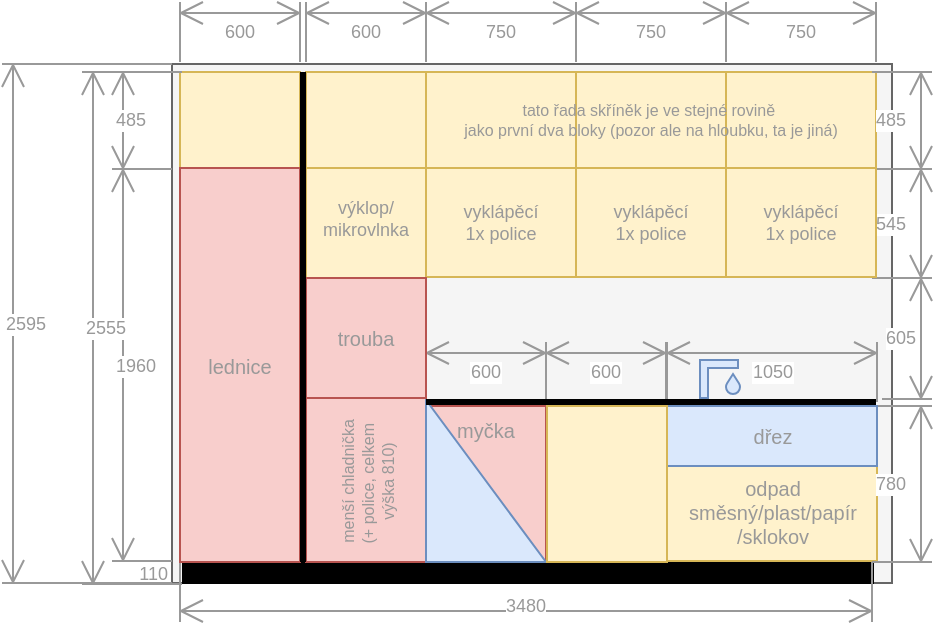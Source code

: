<mxfile version="20.3.0" type="device"><diagram id="vtQquzI4iVmjjQQ1tL-T" name="Page-1"><mxGraphModel dx="805" dy="482" grid="1" gridSize="10" guides="1" tooltips="1" connect="1" arrows="1" fold="1" page="1" pageScale="1" pageWidth="1600" pageHeight="900" math="0" shadow="0"><root><mxCell id="0"/><mxCell id="1" parent="0"/><mxCell id="7i4dBzX8qPqZhMVhaeb4-1" value="" style="rounded=0;whiteSpace=wrap;html=1;strokeColor=#666666;fillColor=#f5f5f5;fontColor=#999999;fontSize=10;" parent="1" vertex="1"><mxGeometry x="95" y="41" width="360" height="259.5" as="geometry"/></mxCell><mxCell id="7i4dBzX8qPqZhMVhaeb4-2" value="" style="rounded=0;whiteSpace=wrap;html=1;fillColor=#fff2cc;strokeColor=#d6b656;fontSize=10;fontColor=#999999;" parent="1" vertex="1"><mxGeometry x="99" y="45" width="60" height="48.5" as="geometry"/></mxCell><mxCell id="7i4dBzX8qPqZhMVhaeb4-3" value="" style="rounded=0;whiteSpace=wrap;html=1;fillColor=#fff2cc;strokeColor=#d6b656;fontSize=10;fontColor=#999999;" parent="1" vertex="1"><mxGeometry x="162" y="92.5" width="60" height="56" as="geometry"/></mxCell><mxCell id="7i4dBzX8qPqZhMVhaeb4-4" value="" style="rounded=0;whiteSpace=wrap;html=1;fillColor=#000000;fontColor=#999999;strokeColor=none;fontSize=10;flipV=1;" parent="1" vertex="1"><mxGeometry x="100" y="290" width="346" height="11" as="geometry"/></mxCell><mxCell id="7i4dBzX8qPqZhMVhaeb4-5" value="" style="rounded=0;whiteSpace=wrap;html=1;fillColor=#fff2cc;strokeColor=#d6b656;fontSize=10;fontColor=#999999;" parent="1" vertex="1"><mxGeometry x="372" y="45" width="75" height="48.5" as="geometry"/></mxCell><mxCell id="7i4dBzX8qPqZhMVhaeb4-6" value="" style="rounded=0;whiteSpace=wrap;html=1;fillColor=#f8cecc;strokeColor=#b85450;fontSize=10;" parent="1" vertex="1"><mxGeometry x="162" y="200" width="60" height="90" as="geometry"/></mxCell><mxCell id="7i4dBzX8qPqZhMVhaeb4-7" value="110" style="shape=dimension;direction=south;whiteSpace=wrap;html=1;align=right;points=[];verticalAlign=middle;labelBackgroundColor=#ffffff;strokeColor=none;fontSize=9;fontColor=#999999;" parent="1" vertex="1"><mxGeometry x="55" y="290" width="40" height="11" as="geometry"/></mxCell><mxCell id="7i4dBzX8qPqZhMVhaeb4-8" value="myčka" style="rounded=0;whiteSpace=wrap;html=1;fillColor=#f8cecc;strokeColor=#b85450;fontColor=#999999;fontSize=10;verticalAlign=top;" parent="1" vertex="1"><mxGeometry x="222" y="212" width="60" height="78" as="geometry"/></mxCell><mxCell id="7i4dBzX8qPqZhMVhaeb4-9" value="3480" style="shape=dimension;direction=east;whiteSpace=wrap;html=1;align=center;points=[];verticalAlign=bottom;spacingTop=-8;labelBackgroundColor=#ffffff;strokeColor=#999999;fontSize=9;fontColor=#999999;" parent="1" vertex="1"><mxGeometry x="99" y="285" width="346" height="35" as="geometry"/></mxCell><mxCell id="7i4dBzX8qPqZhMVhaeb4-10" value="600" style="shape=dimension;direction=west;whiteSpace=wrap;html=1;align=center;points=[];verticalAlign=middle;labelBackgroundColor=#ffffff;strokeColor=#999999;fontSize=9;fontColor=#999999;" parent="1" vertex="1"><mxGeometry x="162" y="10" width="60" height="30" as="geometry"/></mxCell><mxCell id="7i4dBzX8qPqZhMVhaeb4-11" value="605" style="shape=dimension;direction=south;whiteSpace=wrap;html=1;align=left;points=[];verticalAlign=middle;labelBackgroundColor=#ffffff;strokeColor=#999999;flipV=1;flipH=1;fontSize=9;fontColor=#999999;" parent="1" vertex="1"><mxGeometry x="450" y="148" width="25" height="60.5" as="geometry"/></mxCell><mxCell id="7i4dBzX8qPqZhMVhaeb4-12" value="2595" style="shape=dimension;direction=south;whiteSpace=wrap;html=1;align=left;points=[];verticalAlign=middle;labelBackgroundColor=#ffffff;strokeColor=#999999;fontSize=9;fontColor=#999999;" parent="1" vertex="1"><mxGeometry x="10" y="41" width="85" height="259.5" as="geometry"/></mxCell><mxCell id="7i4dBzX8qPqZhMVhaeb4-13" value="1960" style="shape=dimension;direction=south;whiteSpace=wrap;html=1;align=left;points=[];verticalAlign=middle;labelBackgroundColor=#ffffff;strokeColor=#999999;fontSize=9;fontColor=#999999;" parent="1" vertex="1"><mxGeometry x="65" y="93.5" width="30" height="196" as="geometry"/></mxCell><mxCell id="7i4dBzX8qPqZhMVhaeb4-14" value="odpad&lt;br style=&quot;font-size: 10px;&quot;&gt;směsný/plast/papír&lt;div&gt;/sklo&lt;span style=&quot;background-color: initial;&quot;&gt;kov&lt;/span&gt;&lt;/div&gt;" style="rounded=0;whiteSpace=wrap;html=1;fillColor=#fff2cc;strokeColor=#d6b656;fontColor=#999999;fontSize=10;" parent="1" vertex="1"><mxGeometry x="342.5" y="240" width="105" height="49.5" as="geometry"/></mxCell><mxCell id="7i4dBzX8qPqZhMVhaeb4-15" value="600" style="shape=dimension;direction=west;whiteSpace=wrap;html=1;align=center;points=[];verticalAlign=middle;labelBackgroundColor=#ffffff;strokeColor=#999999;fontSize=9;fontColor=#999999;" parent="1" vertex="1"><mxGeometry x="222" y="180" width="60" height="30" as="geometry"/></mxCell><mxCell id="7i4dBzX8qPqZhMVhaeb4-16" value="lednice" style="rounded=0;whiteSpace=wrap;html=1;fillColor=#f8cecc;strokeColor=#b85450;fontColor=#999999;fontSize=10;" parent="1" vertex="1"><mxGeometry x="99" y="93" width="60" height="197" as="geometry"/></mxCell><mxCell id="7i4dBzX8qPqZhMVhaeb4-17" value="" style="verticalLabelPosition=bottom;verticalAlign=top;html=1;shape=mxgraph.basic.orthogonal_triangle;strokeColor=#6c8ebf;fillColor=#dae8fc;fontSize=10;fontColor=#999999;" parent="1" vertex="1"><mxGeometry x="222" y="209" width="60" height="81" as="geometry"/></mxCell><mxCell id="7i4dBzX8qPqZhMVhaeb4-18" value="" style="rounded=0;whiteSpace=wrap;html=1;fillColor=#fff2cc;strokeColor=#d6b656;fontSize=10;fontColor=#999999;" parent="1" vertex="1"><mxGeometry x="162" y="45" width="60" height="48" as="geometry"/></mxCell><mxCell id="7i4dBzX8qPqZhMVhaeb4-19" value="" style="rounded=0;whiteSpace=wrap;html=1;fillColor=#fff2cc;strokeColor=#d6b656;fontSize=10;fontColor=#999999;" parent="1" vertex="1"><mxGeometry x="222" y="45" width="75" height="48.5" as="geometry"/></mxCell><mxCell id="7i4dBzX8qPqZhMVhaeb4-20" value="" style="rounded=0;whiteSpace=wrap;html=1;fillColor=#fff2cc;strokeColor=#d6b656;fontSize=10;fontColor=#999999;" parent="1" vertex="1"><mxGeometry x="297" y="45" width="75" height="48.5" as="geometry"/></mxCell><mxCell id="7i4dBzX8qPqZhMVhaeb4-21" value="750" style="shape=dimension;direction=west;whiteSpace=wrap;html=1;align=center;points=[];verticalAlign=middle;labelBackgroundColor=#ffffff;strokeColor=#999999;fontSize=9;fontColor=#999999;" parent="1" vertex="1"><mxGeometry x="222" y="10" width="75" height="30" as="geometry"/></mxCell><mxCell id="7i4dBzX8qPqZhMVhaeb4-22" value="750" style="shape=dimension;direction=west;whiteSpace=wrap;html=1;align=center;points=[];verticalAlign=middle;labelBackgroundColor=#ffffff;strokeColor=#999999;fontSize=9;fontColor=#999999;" parent="1" vertex="1"><mxGeometry x="372" y="10" width="75" height="30" as="geometry"/></mxCell><mxCell id="7i4dBzX8qPqZhMVhaeb4-23" value="2555" style="shape=dimension;direction=south;whiteSpace=wrap;html=1;align=left;points=[];verticalAlign=middle;labelBackgroundColor=#ffffff;strokeColor=#999999;fontSize=9;fontColor=#999999;" parent="1" vertex="1"><mxGeometry x="50" y="45" width="50" height="256" as="geometry"/></mxCell><mxCell id="7i4dBzX8qPqZhMVhaeb4-24" value="485" style="shape=dimension;direction=south;whiteSpace=wrap;html=1;align=left;points=[];verticalAlign=middle;labelBackgroundColor=#ffffff;strokeColor=#999999;flipV=1;flipH=1;fontSize=9;fontColor=#999999;" parent="1" vertex="1"><mxGeometry x="445" y="45" width="30" height="48.5" as="geometry"/></mxCell><mxCell id="7i4dBzX8qPqZhMVhaeb4-25" value="&lt;span style=&quot;font-size: 9px;&quot;&gt;vyklápěcí&lt;/span&gt;&lt;div style=&quot;font-size: 9px;&quot;&gt;&lt;span style=&quot;font-size: 9px;&quot;&gt;1x police&lt;/span&gt;&lt;/div&gt;" style="rounded=0;whiteSpace=wrap;html=1;fillColor=#fff2cc;strokeColor=#d6b656;fontSize=9;fontColor=#999999;" parent="1" vertex="1"><mxGeometry x="222" y="93" width="75" height="54.5" as="geometry"/></mxCell><mxCell id="7i4dBzX8qPqZhMVhaeb4-26" value="vyklápěcí&lt;div style=&quot;font-size: 9px;&quot;&gt;1x police&lt;/div&gt;" style="rounded=0;whiteSpace=wrap;html=1;fillColor=#fff2cc;strokeColor=#d6b656;fontSize=9;fontColor=#999999;" parent="1" vertex="1"><mxGeometry x="297" y="93" width="75" height="54.5" as="geometry"/></mxCell><mxCell id="7i4dBzX8qPqZhMVhaeb4-27" value="545" style="shape=dimension;direction=south;whiteSpace=wrap;html=1;align=left;points=[];verticalAlign=middle;labelBackgroundColor=#ffffff;strokeColor=#999999;flipV=1;flipH=1;fontSize=9;fontColor=#999999;" parent="1" vertex="1"><mxGeometry x="445" y="93.5" width="30" height="54.5" as="geometry"/></mxCell><mxCell id="7i4dBzX8qPqZhMVhaeb4-28" value="485" style="shape=dimension;direction=south;whiteSpace=wrap;html=1;align=left;points=[];verticalAlign=middle;labelBackgroundColor=#ffffff;strokeColor=#999999;flipV=1;flipH=0;fontSize=9;fontColor=#999999;" parent="1" vertex="1"><mxGeometry x="65" y="45" width="30" height="48.5" as="geometry"/></mxCell><mxCell id="7i4dBzX8qPqZhMVhaeb4-29" value="780" style="shape=dimension;direction=south;whiteSpace=wrap;html=1;align=left;points=[];verticalAlign=middle;labelBackgroundColor=#ffffff;strokeColor=#999999;flipV=1;flipH=1;fontSize=9;fontColor=#999999;" parent="1" vertex="1"><mxGeometry x="445" y="212" width="30" height="78" as="geometry"/></mxCell><mxCell id="7i4dBzX8qPqZhMVhaeb4-30" value="trouba" style="rounded=0;whiteSpace=wrap;html=1;fillColor=#f8cecc;strokeColor=#b85450;fontColor=#999999;fontSize=10;" parent="1" vertex="1"><mxGeometry x="162" y="148" width="60" height="60" as="geometry"/></mxCell><mxCell id="7i4dBzX8qPqZhMVhaeb4-31" value="výklop/&#10;mikrovlnka" style="text;overflow=hidden;rounded=0;align=center;fontSize=9;fontStyle=0;fontColor=#999999;textShadow=0;" parent="1" vertex="1"><mxGeometry x="152" y="101" width="80" height="40" as="geometry"/></mxCell><mxCell id="7i4dBzX8qPqZhMVhaeb4-32" value="600" style="shape=dimension;direction=west;whiteSpace=wrap;html=1;align=center;points=[];verticalAlign=middle;labelBackgroundColor=#ffffff;strokeColor=#999999;fontSize=9;fontColor=#999999;" parent="1" vertex="1"><mxGeometry x="99" y="10" width="60" height="30" as="geometry"/></mxCell><mxCell id="7i4dBzX8qPqZhMVhaeb4-33" value="" style="rounded=0;whiteSpace=wrap;html=1;fillColor=#000000;strokeColor=none;fontSize=10;fontColor=#999999;" parent="1" vertex="1"><mxGeometry x="159" y="45" width="3" height="245" as="geometry"/></mxCell><mxCell id="7i4dBzX8qPqZhMVhaeb4-34" value="menší chladnička&#10;(+ police, celkem &#10;výška 810)" style="text;overflow=hidden;rounded=0;align=center;fontSize=8;fontStyle=0;fontColor=#999999;textShadow=0;rotation=-90;" parent="1" vertex="1"><mxGeometry x="152" y="229.5" width="80" height="40" as="geometry"/></mxCell><mxCell id="7i4dBzX8qPqZhMVhaeb4-35" value="vyklápěcí&lt;div style=&quot;font-size: 9px;&quot;&gt;1x police&lt;/div&gt;" style="rounded=0;whiteSpace=wrap;html=1;fillColor=#fff2cc;strokeColor=#d6b656;fontSize=9;fontColor=#999999;" parent="1" vertex="1"><mxGeometry x="372" y="93" width="75" height="54.5" as="geometry"/></mxCell><mxCell id="7i4dBzX8qPqZhMVhaeb4-36" value="750" style="shape=dimension;direction=west;whiteSpace=wrap;html=1;align=center;points=[];verticalAlign=middle;labelBackgroundColor=#ffffff;strokeColor=#999999;fontSize=9;fontColor=#999999;" parent="1" vertex="1"><mxGeometry x="297" y="10" width="75" height="30" as="geometry"/></mxCell><mxCell id="7i4dBzX8qPqZhMVhaeb4-37" value="600" style="shape=dimension;direction=west;whiteSpace=wrap;html=1;align=center;points=[];verticalAlign=middle;labelBackgroundColor=#ffffff;strokeColor=#999999;fontSize=9;fontColor=#999999;" parent="1" vertex="1"><mxGeometry x="282" y="180" width="60" height="30" as="geometry"/></mxCell><mxCell id="7i4dBzX8qPqZhMVhaeb4-38" value="1050" style="shape=dimension;direction=west;whiteSpace=wrap;html=1;align=center;points=[];verticalAlign=middle;labelBackgroundColor=#ffffff;strokeColor=#999999;fontSize=9;fontColor=#999999;" parent="1" vertex="1"><mxGeometry x="342.5" y="180" width="105" height="30" as="geometry"/></mxCell><mxCell id="7i4dBzX8qPqZhMVhaeb4-39" value="dřez" style="rounded=0;whiteSpace=wrap;html=1;fillColor=#dae8fc;strokeColor=#6c8ebf;fontSize=10;fontColor=#999999;" parent="1" vertex="1"><mxGeometry x="342.5" y="212" width="105" height="30" as="geometry"/></mxCell><mxCell id="7i4dBzX8qPqZhMVhaeb4-40" value="" style="rounded=0;whiteSpace=wrap;html=1;fillColor=#fff2cc;strokeColor=#d6b656;fontSize=10;verticalAlign=top;" parent="1" vertex="1"><mxGeometry x="282.5" y="212" width="60" height="78" as="geometry"/></mxCell><mxCell id="7i4dBzX8qPqZhMVhaeb4-41" value="" style="rounded=0;whiteSpace=wrap;html=1;fillColor=#000000;strokeColor=none;fontSize=10;fontColor=#999999;rotation=90;" parent="1" vertex="1"><mxGeometry x="333" y="97.5" width="3" height="225" as="geometry"/></mxCell><mxCell id="7i4dBzX8qPqZhMVhaeb4-42" value="tato řada skříněk je ve stejné rovině &#10;jako první dva bloky (pozor ale na hloubku, ta je jiná)&#10;" style="text;overflow=hidden;rounded=0;align=center;fontSize=8;fontStyle=0;fontColor=#999999;textShadow=0;" parent="1" vertex="1"><mxGeometry x="239.5" y="53" width="190" height="40" as="geometry"/></mxCell><mxCell id="7i4dBzX8qPqZhMVhaeb4-43" value="" style="shape=corner;whiteSpace=wrap;html=1;dx=4;dy=4;fillColor=#dae8fc;strokeColor=#6c8ebf;" parent="1" vertex="1"><mxGeometry x="359" y="189" width="19" height="19" as="geometry"/></mxCell><mxCell id="7i4dBzX8qPqZhMVhaeb4-44" value="" style="verticalLabelPosition=bottom;verticalAlign=top;html=1;shape=mxgraph.basic.drop;fillColor=#dae8fc;strokeColor=#6c8ebf;" parent="1" vertex="1"><mxGeometry x="372" y="196" width="7" height="10" as="geometry"/></mxCell></root></mxGraphModel></diagram></mxfile>